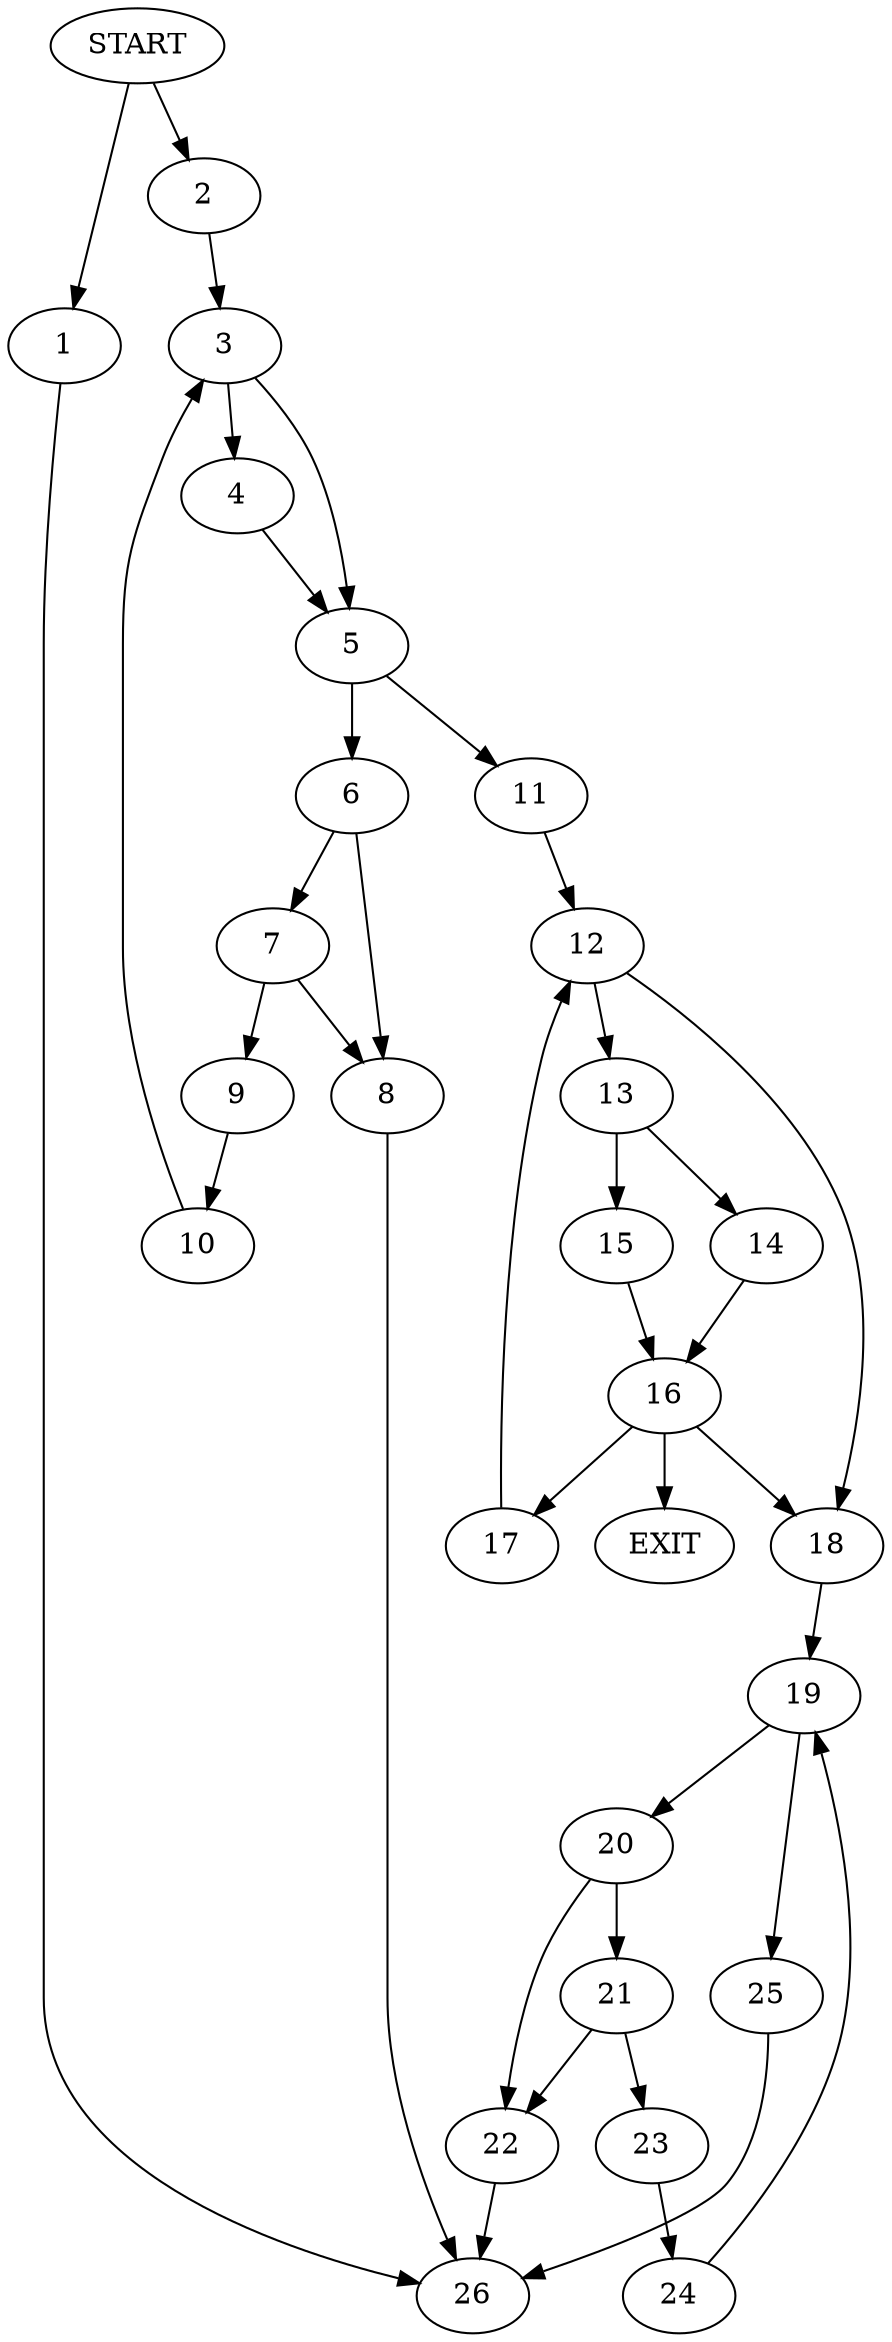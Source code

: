 digraph { 
0 [label="START"];
1;
2;
3;
4;
5;
6;
7;
8;
9;
10;
11;
12;
13;
14;
15;
16;
17;
18;
19;
20;
21;
22;
23;
24;
25;
26;
27[label="EXIT"];
0 -> 1;
0 -> 2;
1 -> 26;
2 -> 3;
3 -> 4;
3 -> 5;
4 -> 5;
5 -> 6;
5 -> 11;
6 -> 8;
6 -> 7;
7 -> 8;
7 -> 9;
8 -> 26;
9 -> 10;
10 -> 3;
11 -> 12;
12 -> 13;
12 -> 18;
13 -> 14;
13 -> 15;
14 -> 16;
15 -> 16;
16 -> 27;
16 -> 17;
16:s2 -> 18;
17 -> 12;
18 -> 19;
19 -> 20;
19 -> 25;
20 -> 22;
20 -> 21;
21 -> 22;
21 -> 23;
22 -> 26;
23 -> 24;
24 -> 19;
25 -> 26;
}